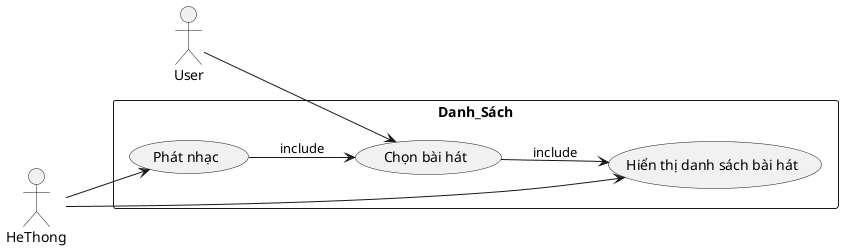 @startuml
left to right direction

actor HeThong as HT
actor User as User
rectangle Danh_Sách {
  usecase "Hiển thị danh sách bài hát" as Track
  usecase "Chọn bài hát" as ChooseTrack
  usecase "Phát nhạc" as Play
}
HT --> Track 
User --> ChooseTrack
HT --> Play

ChooseTrack --> Track : include
Play --> ChooseTrack: include
@enduml